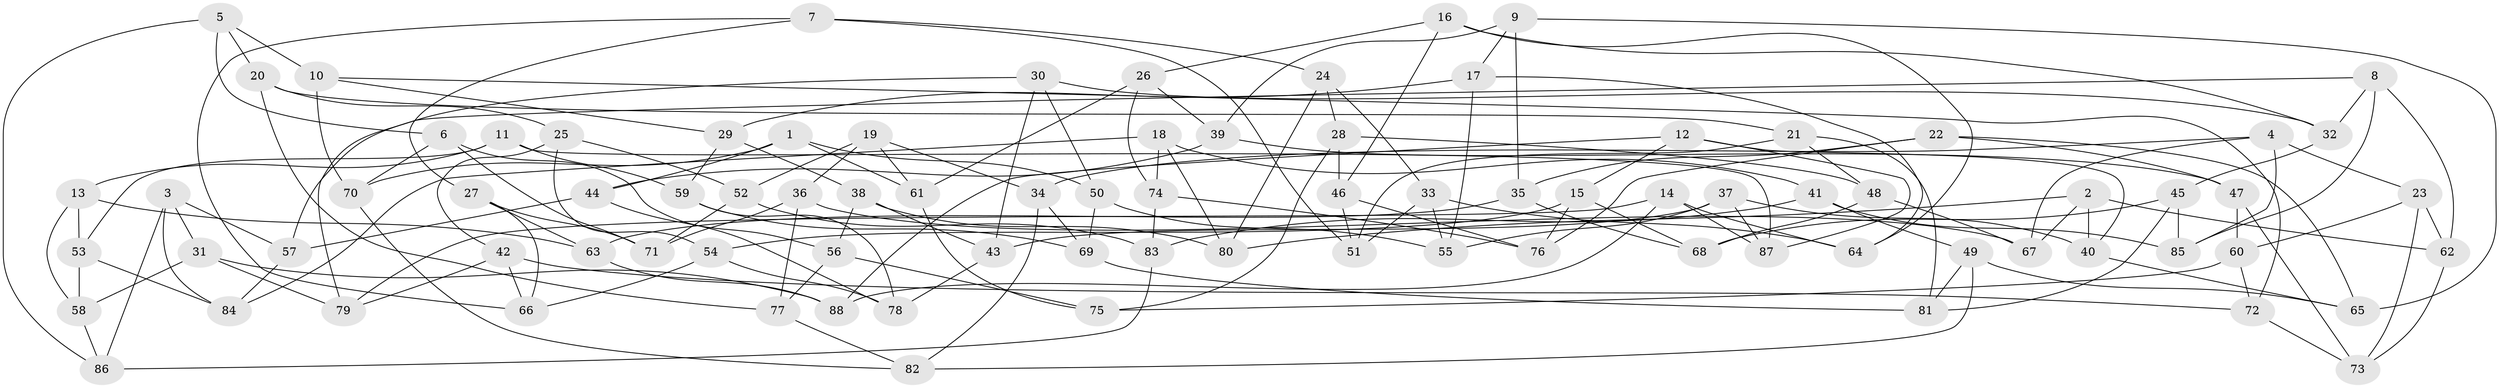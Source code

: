 // coarse degree distribution, {6: 0.5, 5: 0.09259259259259259, 4: 0.3888888888888889, 3: 0.018518518518518517}
// Generated by graph-tools (version 1.1) at 2025/42/03/06/25 10:42:23]
// undirected, 88 vertices, 176 edges
graph export_dot {
graph [start="1"]
  node [color=gray90,style=filled];
  1;
  2;
  3;
  4;
  5;
  6;
  7;
  8;
  9;
  10;
  11;
  12;
  13;
  14;
  15;
  16;
  17;
  18;
  19;
  20;
  21;
  22;
  23;
  24;
  25;
  26;
  27;
  28;
  29;
  30;
  31;
  32;
  33;
  34;
  35;
  36;
  37;
  38;
  39;
  40;
  41;
  42;
  43;
  44;
  45;
  46;
  47;
  48;
  49;
  50;
  51;
  52;
  53;
  54;
  55;
  56;
  57;
  58;
  59;
  60;
  61;
  62;
  63;
  64;
  65;
  66;
  67;
  68;
  69;
  70;
  71;
  72;
  73;
  74;
  75;
  76;
  77;
  78;
  79;
  80;
  81;
  82;
  83;
  84;
  85;
  86;
  87;
  88;
  1 -- 61;
  1 -- 70;
  1 -- 50;
  1 -- 44;
  2 -- 62;
  2 -- 80;
  2 -- 67;
  2 -- 40;
  3 -- 57;
  3 -- 31;
  3 -- 86;
  3 -- 84;
  4 -- 34;
  4 -- 67;
  4 -- 85;
  4 -- 23;
  5 -- 86;
  5 -- 10;
  5 -- 6;
  5 -- 20;
  6 -- 70;
  6 -- 71;
  6 -- 56;
  7 -- 27;
  7 -- 51;
  7 -- 24;
  7 -- 66;
  8 -- 57;
  8 -- 62;
  8 -- 85;
  8 -- 32;
  9 -- 17;
  9 -- 35;
  9 -- 39;
  9 -- 65;
  10 -- 70;
  10 -- 29;
  10 -- 72;
  11 -- 59;
  11 -- 13;
  11 -- 87;
  11 -- 53;
  12 -- 40;
  12 -- 15;
  12 -- 87;
  12 -- 88;
  13 -- 58;
  13 -- 63;
  13 -- 53;
  14 -- 79;
  14 -- 64;
  14 -- 87;
  14 -- 88;
  15 -- 76;
  15 -- 54;
  15 -- 68;
  16 -- 26;
  16 -- 32;
  16 -- 64;
  16 -- 46;
  17 -- 29;
  17 -- 55;
  17 -- 64;
  18 -- 41;
  18 -- 74;
  18 -- 80;
  18 -- 84;
  19 -- 61;
  19 -- 34;
  19 -- 36;
  19 -- 52;
  20 -- 25;
  20 -- 77;
  20 -- 21;
  21 -- 48;
  21 -- 81;
  21 -- 51;
  22 -- 35;
  22 -- 65;
  22 -- 47;
  22 -- 76;
  23 -- 60;
  23 -- 73;
  23 -- 62;
  24 -- 80;
  24 -- 28;
  24 -- 33;
  25 -- 42;
  25 -- 54;
  25 -- 52;
  26 -- 39;
  26 -- 61;
  26 -- 74;
  27 -- 66;
  27 -- 71;
  27 -- 63;
  28 -- 46;
  28 -- 48;
  28 -- 75;
  29 -- 38;
  29 -- 59;
  30 -- 79;
  30 -- 43;
  30 -- 32;
  30 -- 50;
  31 -- 79;
  31 -- 88;
  31 -- 58;
  32 -- 45;
  33 -- 64;
  33 -- 51;
  33 -- 55;
  34 -- 82;
  34 -- 69;
  35 -- 63;
  35 -- 68;
  36 -- 67;
  36 -- 71;
  36 -- 77;
  37 -- 87;
  37 -- 40;
  37 -- 43;
  37 -- 55;
  38 -- 56;
  38 -- 80;
  38 -- 43;
  39 -- 47;
  39 -- 44;
  40 -- 65;
  41 -- 85;
  41 -- 49;
  41 -- 83;
  42 -- 66;
  42 -- 72;
  42 -- 79;
  43 -- 78;
  44 -- 57;
  44 -- 78;
  45 -- 81;
  45 -- 68;
  45 -- 85;
  46 -- 51;
  46 -- 76;
  47 -- 73;
  47 -- 60;
  48 -- 67;
  48 -- 68;
  49 -- 65;
  49 -- 81;
  49 -- 82;
  50 -- 55;
  50 -- 69;
  52 -- 71;
  52 -- 83;
  53 -- 84;
  53 -- 58;
  54 -- 66;
  54 -- 78;
  56 -- 75;
  56 -- 77;
  57 -- 84;
  58 -- 86;
  59 -- 69;
  59 -- 78;
  60 -- 72;
  60 -- 75;
  61 -- 75;
  62 -- 73;
  63 -- 88;
  69 -- 81;
  70 -- 82;
  72 -- 73;
  74 -- 83;
  74 -- 76;
  77 -- 82;
  83 -- 86;
}
